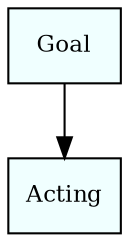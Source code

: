 digraph dependency_graph {
	rankdir=TB;
	node [fontsize=11, style=filled, fillcolor=azure, shape = box]
	Goal -> Acting
}

